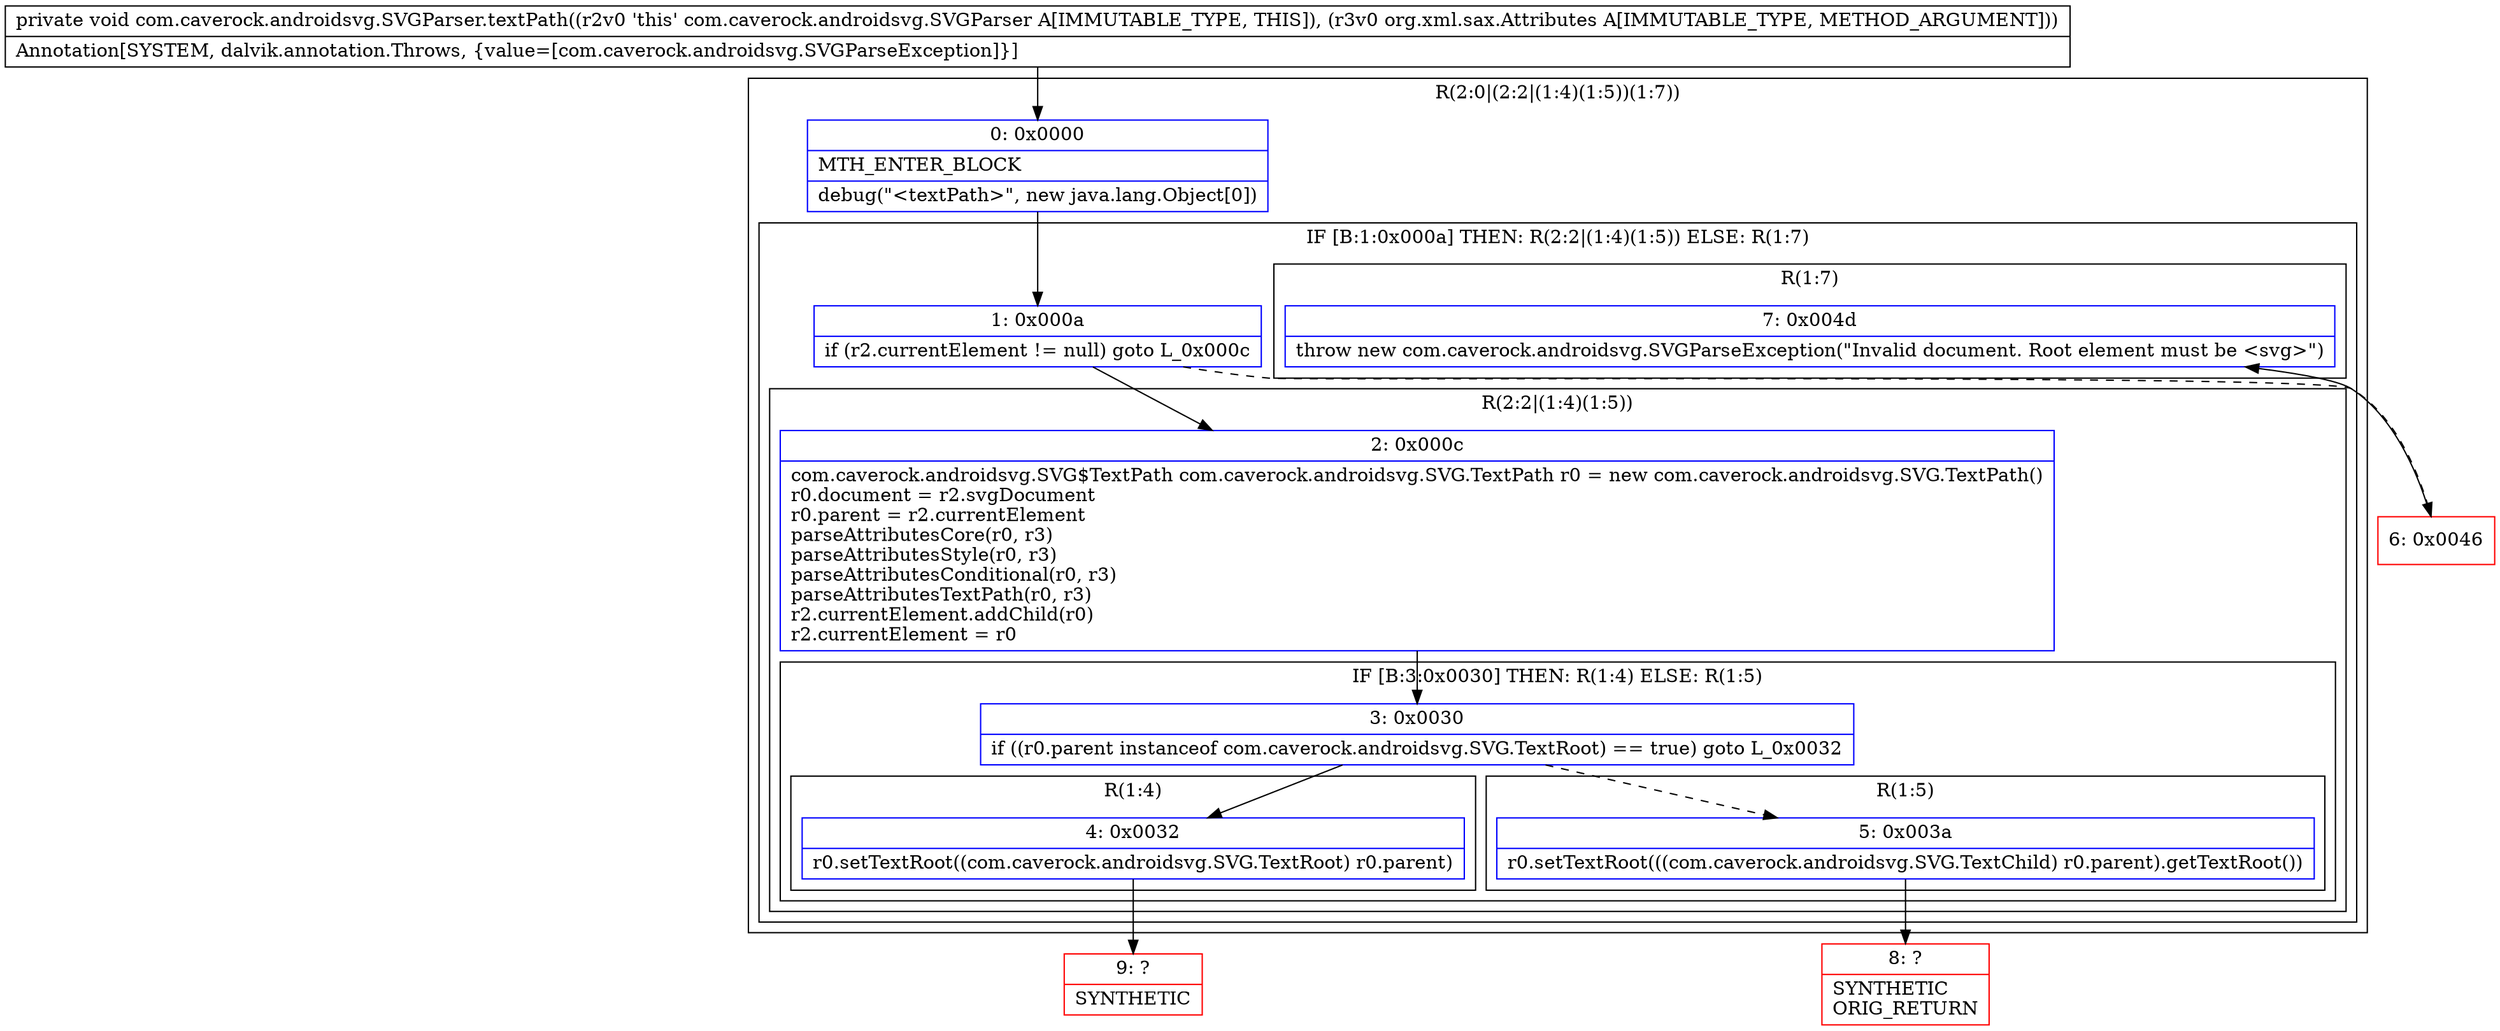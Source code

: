 digraph "CFG forcom.caverock.androidsvg.SVGParser.textPath(Lorg\/xml\/sax\/Attributes;)V" {
subgraph cluster_Region_1484574805 {
label = "R(2:0|(2:2|(1:4)(1:5))(1:7))";
node [shape=record,color=blue];
Node_0 [shape=record,label="{0\:\ 0x0000|MTH_ENTER_BLOCK\l|debug(\"\<textPath\>\", new java.lang.Object[0])\l}"];
subgraph cluster_IfRegion_1516940601 {
label = "IF [B:1:0x000a] THEN: R(2:2|(1:4)(1:5)) ELSE: R(1:7)";
node [shape=record,color=blue];
Node_1 [shape=record,label="{1\:\ 0x000a|if (r2.currentElement != null) goto L_0x000c\l}"];
subgraph cluster_Region_1702479692 {
label = "R(2:2|(1:4)(1:5))";
node [shape=record,color=blue];
Node_2 [shape=record,label="{2\:\ 0x000c|com.caverock.androidsvg.SVG$TextPath com.caverock.androidsvg.SVG.TextPath r0 = new com.caverock.androidsvg.SVG.TextPath()\lr0.document = r2.svgDocument\lr0.parent = r2.currentElement\lparseAttributesCore(r0, r3)\lparseAttributesStyle(r0, r3)\lparseAttributesConditional(r0, r3)\lparseAttributesTextPath(r0, r3)\lr2.currentElement.addChild(r0)\lr2.currentElement = r0\l}"];
subgraph cluster_IfRegion_635872847 {
label = "IF [B:3:0x0030] THEN: R(1:4) ELSE: R(1:5)";
node [shape=record,color=blue];
Node_3 [shape=record,label="{3\:\ 0x0030|if ((r0.parent instanceof com.caverock.androidsvg.SVG.TextRoot) == true) goto L_0x0032\l}"];
subgraph cluster_Region_1201615830 {
label = "R(1:4)";
node [shape=record,color=blue];
Node_4 [shape=record,label="{4\:\ 0x0032|r0.setTextRoot((com.caverock.androidsvg.SVG.TextRoot) r0.parent)\l}"];
}
subgraph cluster_Region_1362941186 {
label = "R(1:5)";
node [shape=record,color=blue];
Node_5 [shape=record,label="{5\:\ 0x003a|r0.setTextRoot(((com.caverock.androidsvg.SVG.TextChild) r0.parent).getTextRoot())\l}"];
}
}
}
subgraph cluster_Region_7289718 {
label = "R(1:7)";
node [shape=record,color=blue];
Node_7 [shape=record,label="{7\:\ 0x004d|throw new com.caverock.androidsvg.SVGParseException(\"Invalid document. Root element must be \<svg\>\")\l}"];
}
}
}
Node_6 [shape=record,color=red,label="{6\:\ 0x0046}"];
Node_8 [shape=record,color=red,label="{8\:\ ?|SYNTHETIC\lORIG_RETURN\l}"];
Node_9 [shape=record,color=red,label="{9\:\ ?|SYNTHETIC\l}"];
MethodNode[shape=record,label="{private void com.caverock.androidsvg.SVGParser.textPath((r2v0 'this' com.caverock.androidsvg.SVGParser A[IMMUTABLE_TYPE, THIS]), (r3v0 org.xml.sax.Attributes A[IMMUTABLE_TYPE, METHOD_ARGUMENT]))  | Annotation[SYSTEM, dalvik.annotation.Throws, \{value=[com.caverock.androidsvg.SVGParseException]\}]\l}"];
MethodNode -> Node_0;
Node_0 -> Node_1;
Node_1 -> Node_2;
Node_1 -> Node_6[style=dashed];
Node_2 -> Node_3;
Node_3 -> Node_4;
Node_3 -> Node_5[style=dashed];
Node_4 -> Node_9;
Node_5 -> Node_8;
Node_6 -> Node_7;
}

